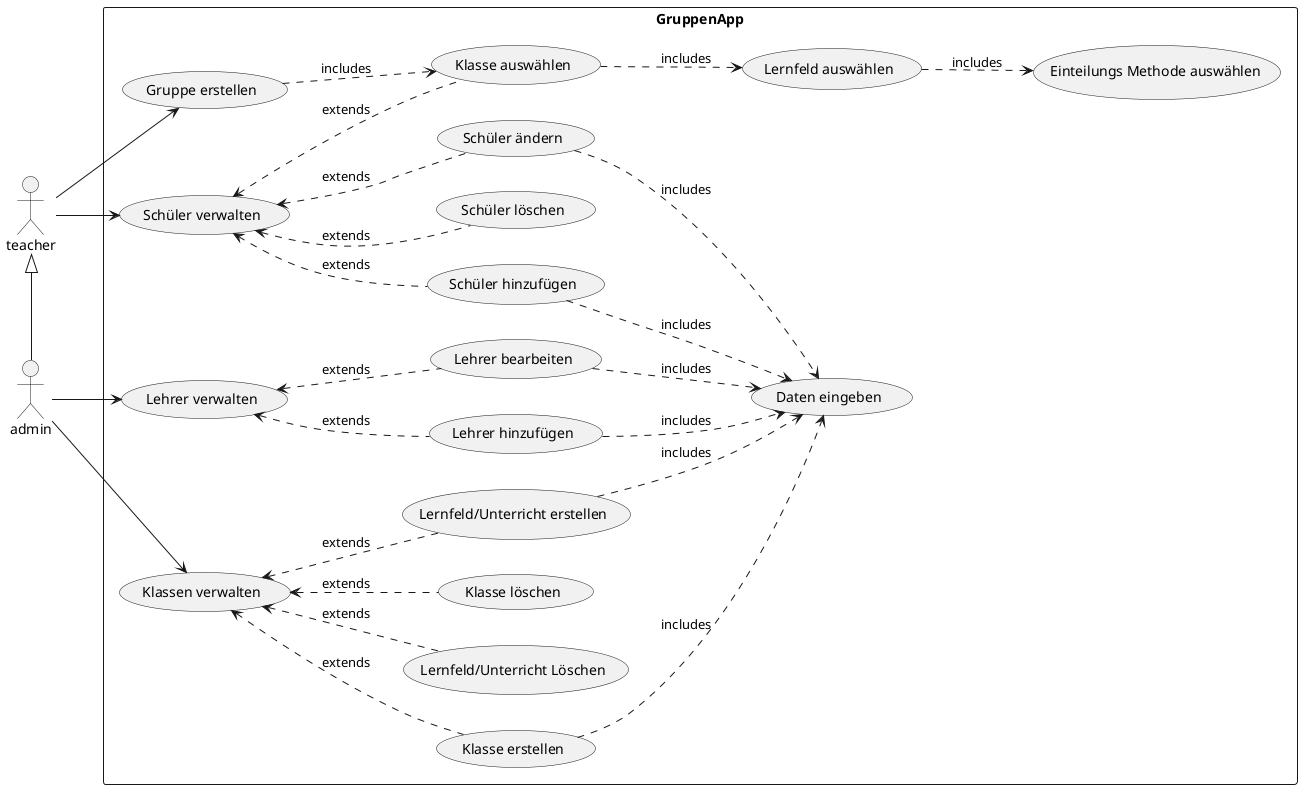 @startuml
skinparam packageStyle rectangle
left to right direction

actor teacher as t
actor admin as a

t <|- a
rectangle GruppenApp {
    a --> (Lehrer verwalten)
     (Lehrer verwalten) <.. (Lehrer hinzufügen) : extends
     (Lehrer hinzufügen) ..> (Daten eingeben) : includes
     (Lehrer verwalten) <.. (Lehrer bearbeiten) : extends
     (Lehrer bearbeiten) ..> (Daten eingeben) : includes

    a --> (Klassen verwalten)
    (Klassen verwalten) <.. (Klasse erstellen) : extends
    (Klasse erstellen) ..> (Daten eingeben) : includes
    (Klassen verwalten) <.. (Klasse löschen) : extends
    (Klassen verwalten) <.. (Lernfeld/Unterricht erstellen) : extends
     (Lernfeld/Unterricht erstellen) ..> (Daten eingeben) : includes
    (Klassen verwalten) <.. (Lernfeld/Unterricht Löschen) : extends


    t --> (Gruppe erstellen)
    (Gruppe erstellen) ..> (Klasse auswählen) : includes
    (Klasse auswählen) ..> (Lernfeld auswählen) : includes
    (Lernfeld auswählen) ..> (Einteilungs Methode auswählen) : includes


    t --> (Schüler verwalten)
    (Schüler verwalten) <.. (Klasse auswählen) : extends
    (Schüler verwalten) <.. (Schüler hinzufügen) : extends
    (Schüler hinzufügen) ..> (Daten eingeben) : includes
    (Schüler verwalten) <.. (Schüler ändern) : extends
    (Schüler ändern) ..> (Daten eingeben) : includes
    (Schüler verwalten) <.. (Schüler löschen) : extends
}

@enduml

